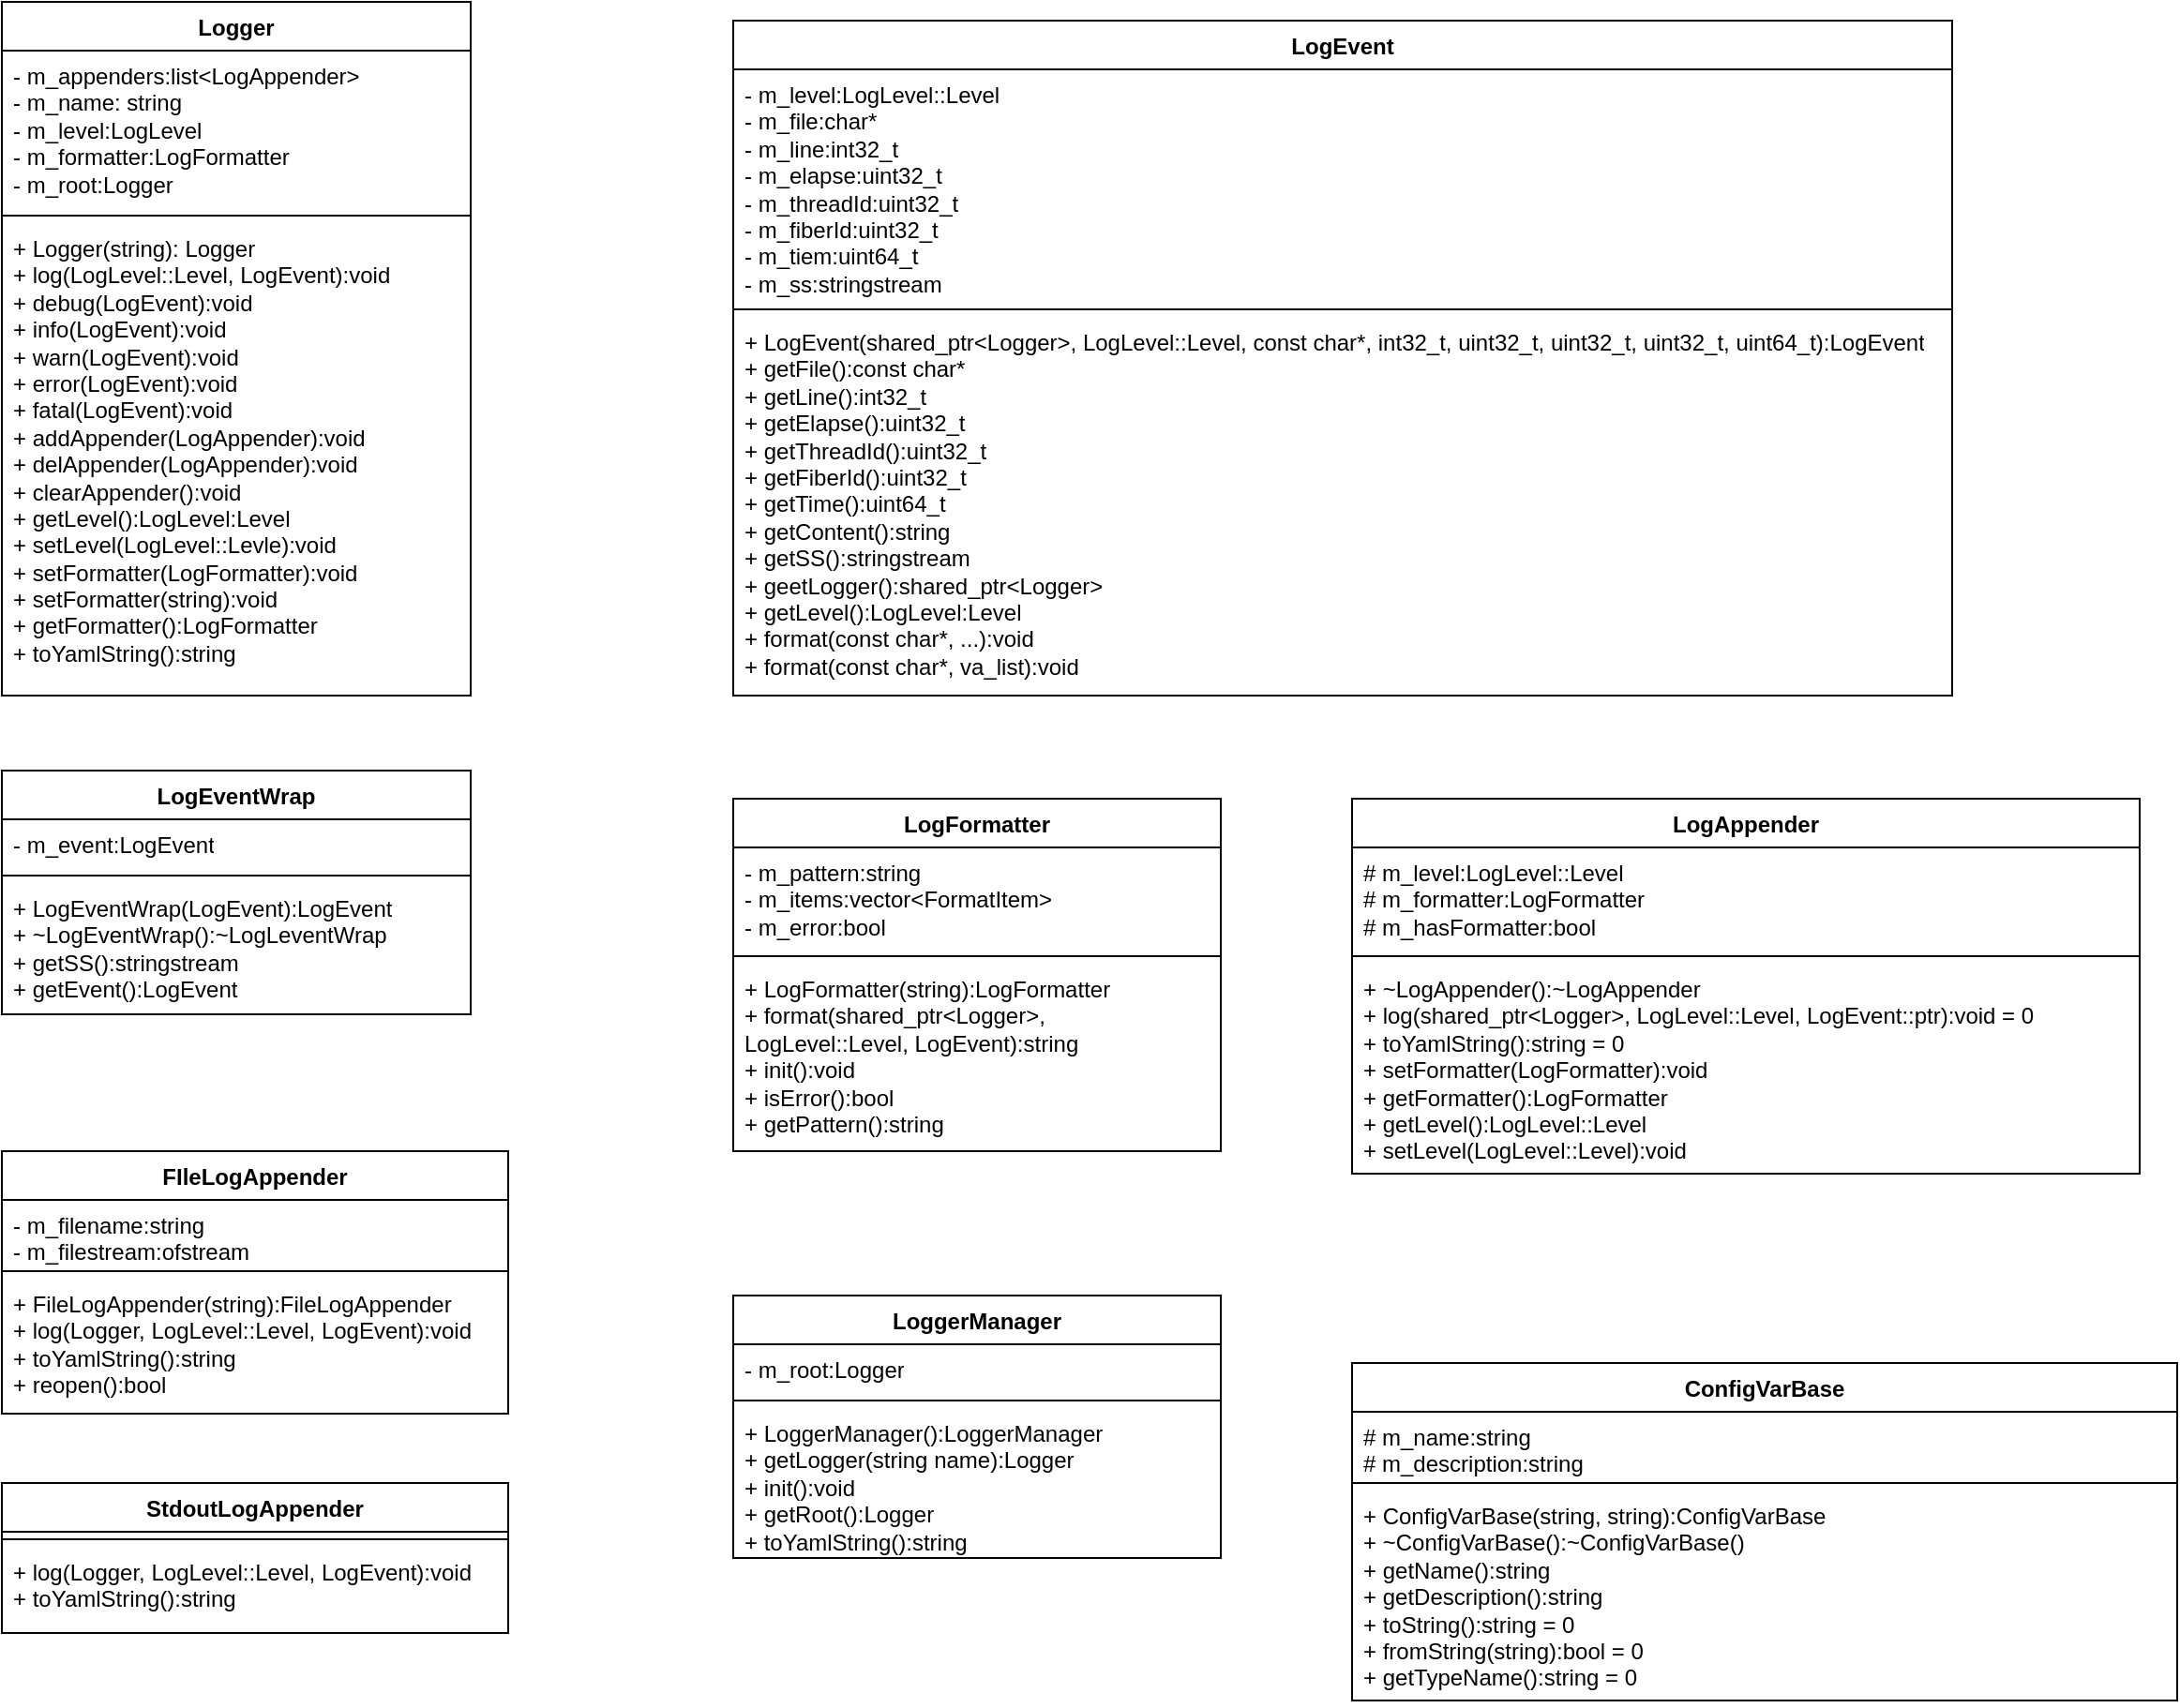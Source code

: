 <mxfile version="23.1.6" type="github">
  <diagram id="C5RBs43oDa-KdzZeNtuy" name="Page-1">
    <mxGraphModel dx="1502" dy="712" grid="1" gridSize="10" guides="1" tooltips="1" connect="1" arrows="1" fold="1" page="1" pageScale="1" pageWidth="827" pageHeight="1169" math="0" shadow="0">
      <root>
        <mxCell id="WIyWlLk6GJQsqaUBKTNV-0" />
        <mxCell id="WIyWlLk6GJQsqaUBKTNV-1" parent="WIyWlLk6GJQsqaUBKTNV-0" />
        <mxCell id="Ppk6rPVPyQLBNI69UN-X-4" value="Logger" style="swimlane;fontStyle=1;align=center;verticalAlign=top;childLayout=stackLayout;horizontal=1;startSize=26;horizontalStack=0;resizeParent=1;resizeParentMax=0;resizeLast=0;collapsible=1;marginBottom=0;whiteSpace=wrap;html=1;" vertex="1" parent="WIyWlLk6GJQsqaUBKTNV-1">
          <mxGeometry x="20" y="70" width="250" height="370" as="geometry" />
        </mxCell>
        <mxCell id="Ppk6rPVPyQLBNI69UN-X-5" value="- m_appenders:list&amp;lt;LogAppender&amp;gt;&lt;br&gt;- m_name: string&lt;br&gt;- m_level:LogLevel&lt;br&gt;- m_formatter:LogFormatter&lt;br&gt;- m_root:Logger&lt;br&gt;&lt;br&gt;&lt;div&gt;&lt;br&gt;&lt;/div&gt;" style="text;strokeColor=none;fillColor=none;align=left;verticalAlign=top;spacingLeft=4;spacingRight=4;overflow=hidden;rotatable=0;points=[[0,0.5],[1,0.5]];portConstraint=eastwest;whiteSpace=wrap;html=1;" vertex="1" parent="Ppk6rPVPyQLBNI69UN-X-4">
          <mxGeometry y="26" width="250" height="84" as="geometry" />
        </mxCell>
        <mxCell id="Ppk6rPVPyQLBNI69UN-X-6" value="" style="line;strokeWidth=1;fillColor=none;align=left;verticalAlign=middle;spacingTop=-1;spacingLeft=3;spacingRight=3;rotatable=0;labelPosition=right;points=[];portConstraint=eastwest;strokeColor=inherit;" vertex="1" parent="Ppk6rPVPyQLBNI69UN-X-4">
          <mxGeometry y="110" width="250" height="8" as="geometry" />
        </mxCell>
        <mxCell id="Ppk6rPVPyQLBNI69UN-X-7" value="+ Logger(string): Logger&lt;br&gt;+ log(LogLevel::Level, LogEvent):void&lt;br&gt;+ debug(LogEvent):void&lt;br&gt;+ info(LogEvent):void&lt;br&gt;+ warn(LogEvent):void&lt;br style=&quot;border-color: var(--border-color);&quot;&gt;+ error(LogEvent):void&lt;br&gt;+ fatal(LogEvent):void&lt;br style=&quot;border-color: var(--border-color);&quot;&gt;+ addAppender(LogAppender):void&lt;br&gt;+ delAppender(LogAppender):void&lt;br&gt;+ clearAppender():void&lt;br&gt;+ getLevel():LogLevel:Level&lt;br&gt;+ setLevel(LogLevel::Levle):void&lt;br&gt;+ setFormatter(LogFormatter):void&lt;br&gt;+ setFormatter(string):void&lt;br&gt;+ getFormatter():LogFormatter&lt;br&gt;+ toYamlString():string" style="text;strokeColor=none;fillColor=none;align=left;verticalAlign=top;spacingLeft=4;spacingRight=4;overflow=hidden;rotatable=0;points=[[0,0.5],[1,0.5]];portConstraint=eastwest;whiteSpace=wrap;html=1;" vertex="1" parent="Ppk6rPVPyQLBNI69UN-X-4">
          <mxGeometry y="118" width="250" height="252" as="geometry" />
        </mxCell>
        <mxCell id="Ppk6rPVPyQLBNI69UN-X-8" value="LogEvent" style="swimlane;fontStyle=1;align=center;verticalAlign=top;childLayout=stackLayout;horizontal=1;startSize=26;horizontalStack=0;resizeParent=1;resizeParentMax=0;resizeLast=0;collapsible=1;marginBottom=0;whiteSpace=wrap;html=1;" vertex="1" parent="WIyWlLk6GJQsqaUBKTNV-1">
          <mxGeometry x="410" y="80" width="650" height="360" as="geometry" />
        </mxCell>
        <mxCell id="Ppk6rPVPyQLBNI69UN-X-9" value="- m_level:LogLevel::Level&lt;br&gt;- m_file:char*&lt;br&gt;- m_line:int32_t&lt;br&gt;- m_elapse:uint32_t&lt;br&gt;- m_threadId:uint32_t&lt;br&gt;- m_fiberId:uint32_t&lt;br&gt;- m_tiem:uint64_t&lt;br&gt;- m_ss:stringstream" style="text;strokeColor=none;fillColor=none;align=left;verticalAlign=top;spacingLeft=4;spacingRight=4;overflow=hidden;rotatable=0;points=[[0,0.5],[1,0.5]];portConstraint=eastwest;whiteSpace=wrap;html=1;" vertex="1" parent="Ppk6rPVPyQLBNI69UN-X-8">
          <mxGeometry y="26" width="650" height="124" as="geometry" />
        </mxCell>
        <mxCell id="Ppk6rPVPyQLBNI69UN-X-10" value="" style="line;strokeWidth=1;fillColor=none;align=left;verticalAlign=middle;spacingTop=-1;spacingLeft=3;spacingRight=3;rotatable=0;labelPosition=right;points=[];portConstraint=eastwest;strokeColor=inherit;" vertex="1" parent="Ppk6rPVPyQLBNI69UN-X-8">
          <mxGeometry y="150" width="650" height="8" as="geometry" />
        </mxCell>
        <mxCell id="Ppk6rPVPyQLBNI69UN-X-11" value="+ LogEvent(shared_ptr&amp;lt;Logger&amp;gt;, LogLevel::Level, const char*, int32_t, uint32_t, uint32_t, uint32_t, uint64_t):LogEvent&lt;br&gt;+ getFile():const char*&lt;br&gt;+ getLine():int32_t&lt;br&gt;+ getElapse():uint32_t&lt;br&gt;+ getThreadId():uint32_t&lt;br&gt;+ getFiberId():uint32_t&lt;br&gt;+ getTime():uint64_t&lt;br&gt;+ getContent():string&lt;br&gt;+ getSS():stringstream&lt;br&gt;+ geetLogger():shared_ptr&amp;lt;Logger&amp;gt;&lt;br&gt;+ getLevel():LogLevel:Level&lt;br&gt;+ format(const char*, ...):void&lt;br&gt;+ format(const char*, va_list):void" style="text;strokeColor=none;fillColor=none;align=left;verticalAlign=top;spacingLeft=4;spacingRight=4;overflow=hidden;rotatable=0;points=[[0,0.5],[1,0.5]];portConstraint=eastwest;whiteSpace=wrap;html=1;" vertex="1" parent="Ppk6rPVPyQLBNI69UN-X-8">
          <mxGeometry y="158" width="650" height="202" as="geometry" />
        </mxCell>
        <mxCell id="Ppk6rPVPyQLBNI69UN-X-12" value="LogEventWrap" style="swimlane;fontStyle=1;align=center;verticalAlign=top;childLayout=stackLayout;horizontal=1;startSize=26;horizontalStack=0;resizeParent=1;resizeParentMax=0;resizeLast=0;collapsible=1;marginBottom=0;whiteSpace=wrap;html=1;" vertex="1" parent="WIyWlLk6GJQsqaUBKTNV-1">
          <mxGeometry x="20" y="480" width="250" height="130" as="geometry" />
        </mxCell>
        <mxCell id="Ppk6rPVPyQLBNI69UN-X-13" value="- m_event:LogEvent" style="text;strokeColor=none;fillColor=none;align=left;verticalAlign=top;spacingLeft=4;spacingRight=4;overflow=hidden;rotatable=0;points=[[0,0.5],[1,0.5]];portConstraint=eastwest;whiteSpace=wrap;html=1;" vertex="1" parent="Ppk6rPVPyQLBNI69UN-X-12">
          <mxGeometry y="26" width="250" height="26" as="geometry" />
        </mxCell>
        <mxCell id="Ppk6rPVPyQLBNI69UN-X-14" value="" style="line;strokeWidth=1;fillColor=none;align=left;verticalAlign=middle;spacingTop=-1;spacingLeft=3;spacingRight=3;rotatable=0;labelPosition=right;points=[];portConstraint=eastwest;strokeColor=inherit;" vertex="1" parent="Ppk6rPVPyQLBNI69UN-X-12">
          <mxGeometry y="52" width="250" height="8" as="geometry" />
        </mxCell>
        <mxCell id="Ppk6rPVPyQLBNI69UN-X-15" value="+ LogEventWrap(LogEvent):LogEvent&lt;br&gt;+ ~LogEventWrap():~LogLeventWrap&lt;br&gt;+ getSS():stringstream&lt;br&gt;+ getEvent():LogEvent" style="text;strokeColor=none;fillColor=none;align=left;verticalAlign=top;spacingLeft=4;spacingRight=4;overflow=hidden;rotatable=0;points=[[0,0.5],[1,0.5]];portConstraint=eastwest;whiteSpace=wrap;html=1;" vertex="1" parent="Ppk6rPVPyQLBNI69UN-X-12">
          <mxGeometry y="60" width="250" height="70" as="geometry" />
        </mxCell>
        <mxCell id="Ppk6rPVPyQLBNI69UN-X-16" value="LogFormatter" style="swimlane;fontStyle=1;align=center;verticalAlign=top;childLayout=stackLayout;horizontal=1;startSize=26;horizontalStack=0;resizeParent=1;resizeParentMax=0;resizeLast=0;collapsible=1;marginBottom=0;whiteSpace=wrap;html=1;" vertex="1" parent="WIyWlLk6GJQsqaUBKTNV-1">
          <mxGeometry x="410" y="495" width="260" height="188" as="geometry" />
        </mxCell>
        <mxCell id="Ppk6rPVPyQLBNI69UN-X-17" value="- m_pattern:string&lt;br&gt;- m_items:vector&amp;lt;FormatItem&amp;gt;&lt;br&gt;- m_error:bool" style="text;strokeColor=none;fillColor=none;align=left;verticalAlign=top;spacingLeft=4;spacingRight=4;overflow=hidden;rotatable=0;points=[[0,0.5],[1,0.5]];portConstraint=eastwest;whiteSpace=wrap;html=1;" vertex="1" parent="Ppk6rPVPyQLBNI69UN-X-16">
          <mxGeometry y="26" width="260" height="54" as="geometry" />
        </mxCell>
        <mxCell id="Ppk6rPVPyQLBNI69UN-X-18" value="" style="line;strokeWidth=1;fillColor=none;align=left;verticalAlign=middle;spacingTop=-1;spacingLeft=3;spacingRight=3;rotatable=0;labelPosition=right;points=[];portConstraint=eastwest;strokeColor=inherit;" vertex="1" parent="Ppk6rPVPyQLBNI69UN-X-16">
          <mxGeometry y="80" width="260" height="8" as="geometry" />
        </mxCell>
        <mxCell id="Ppk6rPVPyQLBNI69UN-X-19" value="+ LogFormatter(string):LogFormatter&lt;br&gt;+ format(shared_ptr&amp;lt;Logger&amp;gt;, LogLevel::Level, LogEvent):string&lt;br&gt;+ init():void&lt;br&gt;+ isError():bool&lt;br&gt;+ getPattern():string" style="text;strokeColor=none;fillColor=none;align=left;verticalAlign=top;spacingLeft=4;spacingRight=4;overflow=hidden;rotatable=0;points=[[0,0.5],[1,0.5]];portConstraint=eastwest;whiteSpace=wrap;html=1;" vertex="1" parent="Ppk6rPVPyQLBNI69UN-X-16">
          <mxGeometry y="88" width="260" height="100" as="geometry" />
        </mxCell>
        <mxCell id="Ppk6rPVPyQLBNI69UN-X-20" value="LogAppender" style="swimlane;fontStyle=1;align=center;verticalAlign=top;childLayout=stackLayout;horizontal=1;startSize=26;horizontalStack=0;resizeParent=1;resizeParentMax=0;resizeLast=0;collapsible=1;marginBottom=0;whiteSpace=wrap;html=1;" vertex="1" parent="WIyWlLk6GJQsqaUBKTNV-1">
          <mxGeometry x="740" y="495" width="420" height="200" as="geometry" />
        </mxCell>
        <mxCell id="Ppk6rPVPyQLBNI69UN-X-21" value="# m_level:LogLevel::Level&lt;br&gt;# m_formatter:LogFormatter&lt;br&gt;# m_hasFormatter:bool" style="text;strokeColor=none;fillColor=none;align=left;verticalAlign=top;spacingLeft=4;spacingRight=4;overflow=hidden;rotatable=0;points=[[0,0.5],[1,0.5]];portConstraint=eastwest;whiteSpace=wrap;html=1;" vertex="1" parent="Ppk6rPVPyQLBNI69UN-X-20">
          <mxGeometry y="26" width="420" height="54" as="geometry" />
        </mxCell>
        <mxCell id="Ppk6rPVPyQLBNI69UN-X-22" value="" style="line;strokeWidth=1;fillColor=none;align=left;verticalAlign=middle;spacingTop=-1;spacingLeft=3;spacingRight=3;rotatable=0;labelPosition=right;points=[];portConstraint=eastwest;strokeColor=inherit;" vertex="1" parent="Ppk6rPVPyQLBNI69UN-X-20">
          <mxGeometry y="80" width="420" height="8" as="geometry" />
        </mxCell>
        <mxCell id="Ppk6rPVPyQLBNI69UN-X-23" value="+ ~LogAppender():~LogAppender&lt;div&gt;+ log(shared_ptr&amp;lt;Logger&amp;gt;, LogLevel::Level, LogEvent::ptr):void = 0&lt;/div&gt;&lt;div&gt;+ toYamlString():string = 0&lt;/div&gt;&lt;div&gt;+ setFormatter(LogFormatter):void&lt;/div&gt;&lt;div&gt;+ getFormatter():LogFormatter&lt;/div&gt;&lt;div&gt;+ getLevel():LogLevel::Level&lt;/div&gt;&lt;div&gt;+ setLevel(LogLevel::Level):void&lt;/div&gt;" style="text;strokeColor=none;fillColor=none;align=left;verticalAlign=top;spacingLeft=4;spacingRight=4;overflow=hidden;rotatable=0;points=[[0,0.5],[1,0.5]];portConstraint=eastwest;whiteSpace=wrap;html=1;" vertex="1" parent="Ppk6rPVPyQLBNI69UN-X-20">
          <mxGeometry y="88" width="420" height="112" as="geometry" />
        </mxCell>
        <mxCell id="Ppk6rPVPyQLBNI69UN-X-24" value="FIleLogAppender" style="swimlane;fontStyle=1;align=center;verticalAlign=top;childLayout=stackLayout;horizontal=1;startSize=26;horizontalStack=0;resizeParent=1;resizeParentMax=0;resizeLast=0;collapsible=1;marginBottom=0;whiteSpace=wrap;html=1;" vertex="1" parent="WIyWlLk6GJQsqaUBKTNV-1">
          <mxGeometry x="20" y="683" width="270" height="140" as="geometry" />
        </mxCell>
        <mxCell id="Ppk6rPVPyQLBNI69UN-X-25" value="- m_filename:string&lt;br&gt;- m_filestream:ofstream" style="text;strokeColor=none;fillColor=none;align=left;verticalAlign=top;spacingLeft=4;spacingRight=4;overflow=hidden;rotatable=0;points=[[0,0.5],[1,0.5]];portConstraint=eastwest;whiteSpace=wrap;html=1;" vertex="1" parent="Ppk6rPVPyQLBNI69UN-X-24">
          <mxGeometry y="26" width="270" height="34" as="geometry" />
        </mxCell>
        <mxCell id="Ppk6rPVPyQLBNI69UN-X-26" value="" style="line;strokeWidth=1;fillColor=none;align=left;verticalAlign=middle;spacingTop=-1;spacingLeft=3;spacingRight=3;rotatable=0;labelPosition=right;points=[];portConstraint=eastwest;strokeColor=inherit;" vertex="1" parent="Ppk6rPVPyQLBNI69UN-X-24">
          <mxGeometry y="60" width="270" height="8" as="geometry" />
        </mxCell>
        <mxCell id="Ppk6rPVPyQLBNI69UN-X-27" value="+ FileLogAppender(string):FileLogAppender&lt;br&gt;+ log(Logger, LogLevel::Level, LogEvent):void&lt;br&gt;+ toYamlString():string&lt;br&gt;+ reopen():bool" style="text;strokeColor=none;fillColor=none;align=left;verticalAlign=top;spacingLeft=4;spacingRight=4;overflow=hidden;rotatable=0;points=[[0,0.5],[1,0.5]];portConstraint=eastwest;whiteSpace=wrap;html=1;" vertex="1" parent="Ppk6rPVPyQLBNI69UN-X-24">
          <mxGeometry y="68" width="270" height="72" as="geometry" />
        </mxCell>
        <mxCell id="Ppk6rPVPyQLBNI69UN-X-28" value="StdoutLogAppender" style="swimlane;fontStyle=1;align=center;verticalAlign=top;childLayout=stackLayout;horizontal=1;startSize=26;horizontalStack=0;resizeParent=1;resizeParentMax=0;resizeLast=0;collapsible=1;marginBottom=0;whiteSpace=wrap;html=1;" vertex="1" parent="WIyWlLk6GJQsqaUBKTNV-1">
          <mxGeometry x="20" y="860" width="270" height="80" as="geometry" />
        </mxCell>
        <mxCell id="Ppk6rPVPyQLBNI69UN-X-30" value="" style="line;strokeWidth=1;fillColor=none;align=left;verticalAlign=middle;spacingTop=-1;spacingLeft=3;spacingRight=3;rotatable=0;labelPosition=right;points=[];portConstraint=eastwest;strokeColor=inherit;" vertex="1" parent="Ppk6rPVPyQLBNI69UN-X-28">
          <mxGeometry y="26" width="270" height="8" as="geometry" />
        </mxCell>
        <mxCell id="Ppk6rPVPyQLBNI69UN-X-31" value="+ log(Logger, LogLevel::Level, LogEvent):void&lt;br&gt;+ toYamlString():string" style="text;strokeColor=none;fillColor=none;align=left;verticalAlign=top;spacingLeft=4;spacingRight=4;overflow=hidden;rotatable=0;points=[[0,0.5],[1,0.5]];portConstraint=eastwest;whiteSpace=wrap;html=1;" vertex="1" parent="Ppk6rPVPyQLBNI69UN-X-28">
          <mxGeometry y="34" width="270" height="46" as="geometry" />
        </mxCell>
        <mxCell id="Ppk6rPVPyQLBNI69UN-X-32" value="LoggerManager" style="swimlane;fontStyle=1;align=center;verticalAlign=top;childLayout=stackLayout;horizontal=1;startSize=26;horizontalStack=0;resizeParent=1;resizeParentMax=0;resizeLast=0;collapsible=1;marginBottom=0;whiteSpace=wrap;html=1;" vertex="1" parent="WIyWlLk6GJQsqaUBKTNV-1">
          <mxGeometry x="410" y="760" width="260" height="140" as="geometry" />
        </mxCell>
        <mxCell id="Ppk6rPVPyQLBNI69UN-X-33" value="- m_root:Logger" style="text;strokeColor=none;fillColor=none;align=left;verticalAlign=top;spacingLeft=4;spacingRight=4;overflow=hidden;rotatable=0;points=[[0,0.5],[1,0.5]];portConstraint=eastwest;whiteSpace=wrap;html=1;" vertex="1" parent="Ppk6rPVPyQLBNI69UN-X-32">
          <mxGeometry y="26" width="260" height="26" as="geometry" />
        </mxCell>
        <mxCell id="Ppk6rPVPyQLBNI69UN-X-34" value="" style="line;strokeWidth=1;fillColor=none;align=left;verticalAlign=middle;spacingTop=-1;spacingLeft=3;spacingRight=3;rotatable=0;labelPosition=right;points=[];portConstraint=eastwest;strokeColor=inherit;" vertex="1" parent="Ppk6rPVPyQLBNI69UN-X-32">
          <mxGeometry y="52" width="260" height="8" as="geometry" />
        </mxCell>
        <mxCell id="Ppk6rPVPyQLBNI69UN-X-35" value="+ LoggerManager():LoggerManager&lt;br&gt;+ getLogger(string name):Logger&lt;br&gt;+ init():void&lt;br&gt;+ getRoot():Logger&lt;br&gt;+ toYamlString():string" style="text;strokeColor=none;fillColor=none;align=left;verticalAlign=top;spacingLeft=4;spacingRight=4;overflow=hidden;rotatable=0;points=[[0,0.5],[1,0.5]];portConstraint=eastwest;whiteSpace=wrap;html=1;" vertex="1" parent="Ppk6rPVPyQLBNI69UN-X-32">
          <mxGeometry y="60" width="260" height="80" as="geometry" />
        </mxCell>
        <mxCell id="Ppk6rPVPyQLBNI69UN-X-36" value="ConfigVarBase" style="swimlane;fontStyle=1;align=center;verticalAlign=top;childLayout=stackLayout;horizontal=1;startSize=26;horizontalStack=0;resizeParent=1;resizeParentMax=0;resizeLast=0;collapsible=1;marginBottom=0;whiteSpace=wrap;html=1;" vertex="1" parent="WIyWlLk6GJQsqaUBKTNV-1">
          <mxGeometry x="740" y="796" width="440" height="180" as="geometry" />
        </mxCell>
        <mxCell id="Ppk6rPVPyQLBNI69UN-X-37" value="# m_name:string&lt;br&gt;# m_description:string" style="text;strokeColor=none;fillColor=none;align=left;verticalAlign=top;spacingLeft=4;spacingRight=4;overflow=hidden;rotatable=0;points=[[0,0.5],[1,0.5]];portConstraint=eastwest;whiteSpace=wrap;html=1;" vertex="1" parent="Ppk6rPVPyQLBNI69UN-X-36">
          <mxGeometry y="26" width="440" height="34" as="geometry" />
        </mxCell>
        <mxCell id="Ppk6rPVPyQLBNI69UN-X-38" value="" style="line;strokeWidth=1;fillColor=none;align=left;verticalAlign=middle;spacingTop=-1;spacingLeft=3;spacingRight=3;rotatable=0;labelPosition=right;points=[];portConstraint=eastwest;strokeColor=inherit;" vertex="1" parent="Ppk6rPVPyQLBNI69UN-X-36">
          <mxGeometry y="60" width="440" height="8" as="geometry" />
        </mxCell>
        <mxCell id="Ppk6rPVPyQLBNI69UN-X-39" value="+ ConfigVarBase(string, string):ConfigVarBase&lt;br&gt;+ ~ConfigVarBase():~ConfigVarBase()&lt;br&gt;+ getName():string&lt;br&gt;+ getDescription():string&lt;br&gt;+ toString():string = 0&lt;br&gt;+ fromString(string):bool = 0&lt;br&gt;+ getTypeName():string = 0" style="text;strokeColor=none;fillColor=none;align=left;verticalAlign=top;spacingLeft=4;spacingRight=4;overflow=hidden;rotatable=0;points=[[0,0.5],[1,0.5]];portConstraint=eastwest;whiteSpace=wrap;html=1;" vertex="1" parent="Ppk6rPVPyQLBNI69UN-X-36">
          <mxGeometry y="68" width="440" height="112" as="geometry" />
        </mxCell>
      </root>
    </mxGraphModel>
  </diagram>
</mxfile>
